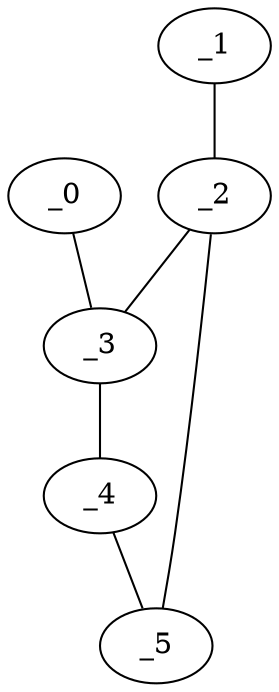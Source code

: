 graph EP1_0071 {
	_0	 [x="2.8503",
		y="2.76151"];
	_3	 [x="0.75572",
		y="2.73908"];
	_0 -- _3;
	_1	 [x="2.16699",
		y="0.185913"];
	_2	 [x="0.348396",
		y="0.205476"];
	_1 -- _2;
	_2 -- _3;
	_5	 [x="2.02635",
		y="1.865"];
	_2 -- _5;
	_4	 [x="0.16458",
		y="1.88148"];
	_3 -- _4;
	_4 -- _5;
}
